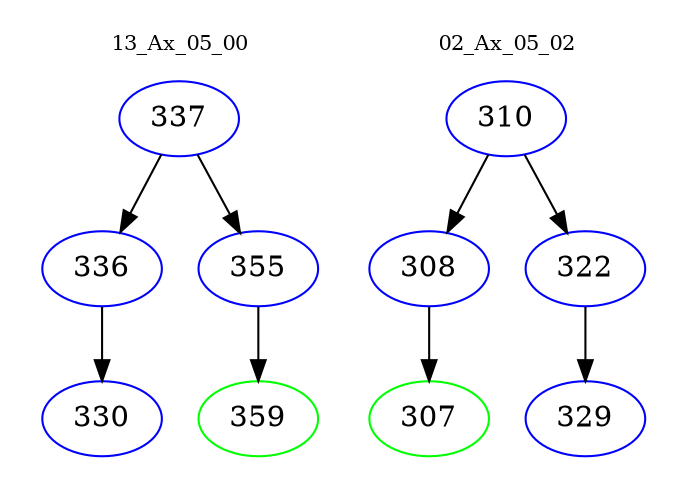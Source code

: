 digraph{
subgraph cluster_0 {
color = white
label = "13_Ax_05_00";
fontsize=10;
T0_337 [label="337", color="blue"]
T0_337 -> T0_336 [color="black"]
T0_336 [label="336", color="blue"]
T0_336 -> T0_330 [color="black"]
T0_330 [label="330", color="blue"]
T0_337 -> T0_355 [color="black"]
T0_355 [label="355", color="blue"]
T0_355 -> T0_359 [color="black"]
T0_359 [label="359", color="green"]
}
subgraph cluster_1 {
color = white
label = "02_Ax_05_02";
fontsize=10;
T1_310 [label="310", color="blue"]
T1_310 -> T1_308 [color="black"]
T1_308 [label="308", color="blue"]
T1_308 -> T1_307 [color="black"]
T1_307 [label="307", color="green"]
T1_310 -> T1_322 [color="black"]
T1_322 [label="322", color="blue"]
T1_322 -> T1_329 [color="black"]
T1_329 [label="329", color="blue"]
}
}
